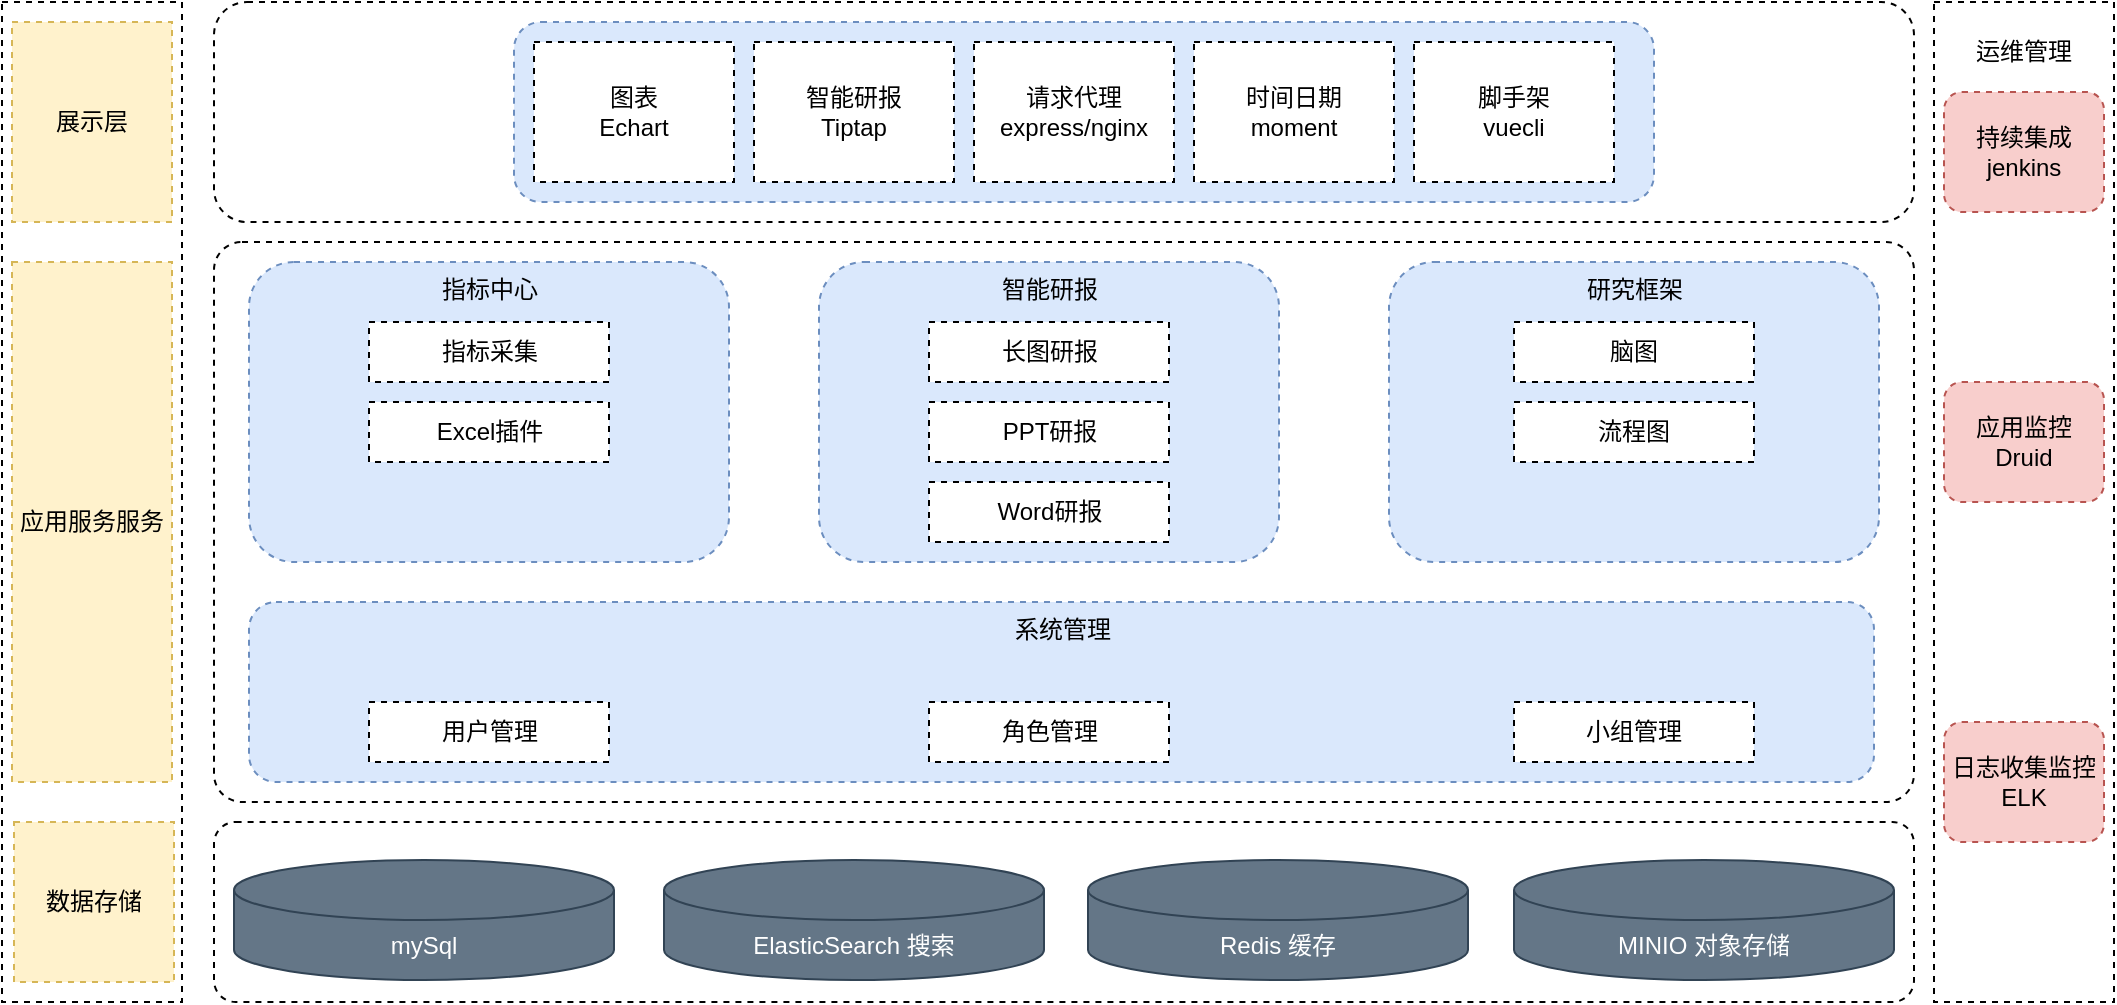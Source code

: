 <mxfile version="20.8.18" type="github">
  <diagram name="第 1 页" id="nmpLaOHAxDWhQXPXWXdq">
    <mxGraphModel dx="1227" dy="756" grid="1" gridSize="10" guides="1" tooltips="1" connect="1" arrows="1" fold="1" page="1" pageScale="1" pageWidth="827" pageHeight="1169" math="0" shadow="0">
      <root>
        <mxCell id="0" />
        <mxCell id="1" parent="0" />
        <mxCell id="8EOBdqu7QPf5o4WA6zlR-36" value="" style="rounded=0;whiteSpace=wrap;html=1;dashed=1;" vertex="1" parent="1">
          <mxGeometry x="324" y="210" width="90" height="500" as="geometry" />
        </mxCell>
        <mxCell id="8EOBdqu7QPf5o4WA6zlR-7" value="" style="rounded=1;whiteSpace=wrap;html=1;dashed=1;arcSize=12;" vertex="1" parent="1">
          <mxGeometry x="430" y="620" width="850" height="90" as="geometry" />
        </mxCell>
        <mxCell id="8EOBdqu7QPf5o4WA6zlR-2" value="mySql" style="shape=cylinder3;whiteSpace=wrap;html=1;boundedLbl=1;backgroundOutline=1;size=15;fillColor=#647687;fontColor=#ffffff;strokeColor=#314354;" vertex="1" parent="1">
          <mxGeometry x="440" y="639" width="190" height="60" as="geometry" />
        </mxCell>
        <mxCell id="8EOBdqu7QPf5o4WA6zlR-3" value="ElasticSearch 搜索" style="shape=cylinder3;whiteSpace=wrap;html=1;boundedLbl=1;backgroundOutline=1;size=15;fillColor=#647687;fontColor=#ffffff;strokeColor=#314354;" vertex="1" parent="1">
          <mxGeometry x="655" y="639" width="190" height="60" as="geometry" />
        </mxCell>
        <mxCell id="8EOBdqu7QPf5o4WA6zlR-4" value="Redis 缓存" style="shape=cylinder3;whiteSpace=wrap;html=1;boundedLbl=1;backgroundOutline=1;size=15;fillColor=#647687;fontColor=#ffffff;strokeColor=#314354;" vertex="1" parent="1">
          <mxGeometry x="867" y="639" width="190" height="60" as="geometry" />
        </mxCell>
        <mxCell id="8EOBdqu7QPf5o4WA6zlR-5" value="MINIO 对象存储" style="shape=cylinder3;whiteSpace=wrap;html=1;boundedLbl=1;backgroundOutline=1;size=15;fillColor=#647687;fontColor=#ffffff;strokeColor=#314354;" vertex="1" parent="1">
          <mxGeometry x="1080" y="639" width="190" height="60" as="geometry" />
        </mxCell>
        <mxCell id="8EOBdqu7QPf5o4WA6zlR-8" value="数据存储" style="text;html=1;strokeColor=#d6b656;fillColor=#fff2cc;align=center;verticalAlign=middle;whiteSpace=wrap;rounded=0;dashed=1;" vertex="1" parent="1">
          <mxGeometry x="330" y="620" width="80" height="80" as="geometry" />
        </mxCell>
        <mxCell id="8EOBdqu7QPf5o4WA6zlR-9" value="" style="rounded=1;whiteSpace=wrap;html=1;dashed=1;arcSize=5;" vertex="1" parent="1">
          <mxGeometry x="430" y="330" width="850" height="280" as="geometry" />
        </mxCell>
        <mxCell id="8EOBdqu7QPf5o4WA6zlR-10" value="应用服务服务" style="text;html=1;strokeColor=#d6b656;fillColor=#fff2cc;align=center;verticalAlign=middle;whiteSpace=wrap;rounded=0;dashed=1;" vertex="1" parent="1">
          <mxGeometry x="329" y="340" width="80" height="260" as="geometry" />
        </mxCell>
        <mxCell id="8EOBdqu7QPf5o4WA6zlR-11" value="指标中心" style="rounded=1;whiteSpace=wrap;html=1;dashed=1;fillColor=#dae8fc;strokeColor=#6c8ebf;verticalAlign=top;" vertex="1" parent="1">
          <mxGeometry x="447.5" y="340" width="240" height="150" as="geometry" />
        </mxCell>
        <mxCell id="8EOBdqu7QPf5o4WA6zlR-12" value="智能研报" style="rounded=1;whiteSpace=wrap;html=1;dashed=1;fillColor=#dae8fc;strokeColor=#6c8ebf;verticalAlign=top;" vertex="1" parent="1">
          <mxGeometry x="732.5" y="340" width="230" height="150" as="geometry" />
        </mxCell>
        <mxCell id="8EOBdqu7QPf5o4WA6zlR-13" value="研究框架" style="rounded=1;whiteSpace=wrap;html=1;dashed=1;fillColor=#dae8fc;strokeColor=#6c8ebf;verticalAlign=top;" vertex="1" parent="1">
          <mxGeometry x="1017.5" y="340" width="245" height="150" as="geometry" />
        </mxCell>
        <mxCell id="8EOBdqu7QPf5o4WA6zlR-14" value="长图研报" style="rounded=0;whiteSpace=wrap;html=1;dashed=1;" vertex="1" parent="1">
          <mxGeometry x="787.5" y="370" width="120" height="30" as="geometry" />
        </mxCell>
        <mxCell id="8EOBdqu7QPf5o4WA6zlR-15" value="PPT研报" style="rounded=0;whiteSpace=wrap;html=1;dashed=1;" vertex="1" parent="1">
          <mxGeometry x="787.5" y="410" width="120" height="30" as="geometry" />
        </mxCell>
        <mxCell id="8EOBdqu7QPf5o4WA6zlR-16" value="Word研报" style="rounded=0;whiteSpace=wrap;html=1;dashed=1;" vertex="1" parent="1">
          <mxGeometry x="787.5" y="450" width="120" height="30" as="geometry" />
        </mxCell>
        <mxCell id="8EOBdqu7QPf5o4WA6zlR-17" value="脑图" style="rounded=0;whiteSpace=wrap;html=1;dashed=1;" vertex="1" parent="1">
          <mxGeometry x="1080" y="370" width="120" height="30" as="geometry" />
        </mxCell>
        <mxCell id="8EOBdqu7QPf5o4WA6zlR-18" value="流程图" style="rounded=0;whiteSpace=wrap;html=1;dashed=1;" vertex="1" parent="1">
          <mxGeometry x="1080" y="410" width="120" height="30" as="geometry" />
        </mxCell>
        <mxCell id="8EOBdqu7QPf5o4WA6zlR-19" value="指标采集" style="rounded=0;whiteSpace=wrap;html=1;dashed=1;" vertex="1" parent="1">
          <mxGeometry x="507.5" y="370" width="120" height="30" as="geometry" />
        </mxCell>
        <mxCell id="8EOBdqu7QPf5o4WA6zlR-20" value="Excel插件" style="rounded=0;whiteSpace=wrap;html=1;dashed=1;" vertex="1" parent="1">
          <mxGeometry x="507.5" y="410" width="120" height="30" as="geometry" />
        </mxCell>
        <mxCell id="8EOBdqu7QPf5o4WA6zlR-21" value="" style="rounded=1;whiteSpace=wrap;html=1;dashed=1;" vertex="1" parent="1">
          <mxGeometry x="430" y="210" width="850" height="110" as="geometry" />
        </mxCell>
        <mxCell id="8EOBdqu7QPf5o4WA6zlR-22" value="展示层" style="text;html=1;strokeColor=#d6b656;fillColor=#fff2cc;align=center;verticalAlign=middle;whiteSpace=wrap;rounded=0;dashed=1;" vertex="1" parent="1">
          <mxGeometry x="329" y="220" width="80" height="100" as="geometry" />
        </mxCell>
        <mxCell id="8EOBdqu7QPf5o4WA6zlR-23" value="" style="rounded=1;whiteSpace=wrap;html=1;dashed=1;fillColor=#dae8fc;strokeColor=#6c8ebf;verticalAlign=top;" vertex="1" parent="1">
          <mxGeometry x="580" y="220" width="570" height="90" as="geometry" />
        </mxCell>
        <mxCell id="8EOBdqu7QPf5o4WA6zlR-24" value="图表&lt;br&gt;Echart" style="rounded=0;whiteSpace=wrap;html=1;dashed=1;" vertex="1" parent="1">
          <mxGeometry x="590" y="230" width="100" height="70" as="geometry" />
        </mxCell>
        <mxCell id="8EOBdqu7QPf5o4WA6zlR-25" value="智能研报&lt;br&gt;Tiptap" style="rounded=0;whiteSpace=wrap;html=1;dashed=1;" vertex="1" parent="1">
          <mxGeometry x="700" y="230" width="100" height="70" as="geometry" />
        </mxCell>
        <mxCell id="8EOBdqu7QPf5o4WA6zlR-26" value="请求代理&lt;br&gt;express/nginx" style="rounded=0;whiteSpace=wrap;html=1;dashed=1;" vertex="1" parent="1">
          <mxGeometry x="810" y="230" width="100" height="70" as="geometry" />
        </mxCell>
        <mxCell id="8EOBdqu7QPf5o4WA6zlR-27" value="时间日期&lt;br&gt;moment" style="rounded=0;whiteSpace=wrap;html=1;dashed=1;" vertex="1" parent="1">
          <mxGeometry x="920" y="230" width="100" height="70" as="geometry" />
        </mxCell>
        <mxCell id="8EOBdqu7QPf5o4WA6zlR-28" value="脚手架&lt;br&gt;vuecli" style="rounded=0;whiteSpace=wrap;html=1;dashed=1;" vertex="1" parent="1">
          <mxGeometry x="1030" y="230" width="100" height="70" as="geometry" />
        </mxCell>
        <mxCell id="8EOBdqu7QPf5o4WA6zlR-30" value="" style="rounded=0;whiteSpace=wrap;html=1;dashed=1;" vertex="1" parent="1">
          <mxGeometry x="1290" y="210" width="90" height="500" as="geometry" />
        </mxCell>
        <mxCell id="8EOBdqu7QPf5o4WA6zlR-32" value="运维管理" style="text;html=1;strokeColor=none;fillColor=none;align=center;verticalAlign=middle;whiteSpace=wrap;rounded=0;" vertex="1" parent="1">
          <mxGeometry x="1295" y="220" width="80" height="30" as="geometry" />
        </mxCell>
        <mxCell id="8EOBdqu7QPf5o4WA6zlR-33" value="持续集成&lt;br&gt;jenkins" style="rounded=1;whiteSpace=wrap;html=1;dashed=1;fillColor=#f8cecc;strokeColor=#b85450;" vertex="1" parent="1">
          <mxGeometry x="1295" y="255" width="80" height="60" as="geometry" />
        </mxCell>
        <mxCell id="8EOBdqu7QPf5o4WA6zlR-34" value="应用监控&lt;br&gt;Druid" style="rounded=1;whiteSpace=wrap;html=1;dashed=1;fillColor=#f8cecc;strokeColor=#b85450;" vertex="1" parent="1">
          <mxGeometry x="1295" y="400" width="80" height="60" as="geometry" />
        </mxCell>
        <mxCell id="8EOBdqu7QPf5o4WA6zlR-35" value="日志收集监控ELK" style="rounded=1;whiteSpace=wrap;html=1;dashed=1;fillColor=#f8cecc;strokeColor=#b85450;" vertex="1" parent="1">
          <mxGeometry x="1295" y="570" width="80" height="60" as="geometry" />
        </mxCell>
        <mxCell id="8EOBdqu7QPf5o4WA6zlR-38" value="系统管理" style="rounded=1;whiteSpace=wrap;html=1;dashed=1;fillColor=#dae8fc;strokeColor=#6c8ebf;verticalAlign=top;" vertex="1" parent="1">
          <mxGeometry x="447.5" y="510" width="812.5" height="90" as="geometry" />
        </mxCell>
        <mxCell id="8EOBdqu7QPf5o4WA6zlR-39" value="用户管理" style="rounded=0;whiteSpace=wrap;html=1;dashed=1;" vertex="1" parent="1">
          <mxGeometry x="507.5" y="560" width="120" height="30" as="geometry" />
        </mxCell>
        <mxCell id="8EOBdqu7QPf5o4WA6zlR-40" value="角色管理" style="rounded=0;whiteSpace=wrap;html=1;dashed=1;" vertex="1" parent="1">
          <mxGeometry x="787.5" y="560" width="120" height="30" as="geometry" />
        </mxCell>
        <mxCell id="8EOBdqu7QPf5o4WA6zlR-41" value="小组管理" style="rounded=0;whiteSpace=wrap;html=1;dashed=1;" vertex="1" parent="1">
          <mxGeometry x="1080" y="560" width="120" height="30" as="geometry" />
        </mxCell>
      </root>
    </mxGraphModel>
  </diagram>
</mxfile>
